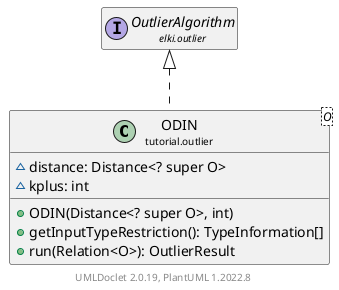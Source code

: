 @startuml
    remove .*\.(Instance|Par|Parameterizer|Factory)$
    set namespaceSeparator none
    hide empty fields
    hide empty methods

    class "<size:14>ODIN\n<size:10>tutorial.outlier" as tutorial.outlier.ODIN<O> [[ODIN.html]] {
        ~distance: Distance<? super O>
        ~kplus: int
        +ODIN(Distance<? super O>, int)
        +getInputTypeRestriction(): TypeInformation[]
        +run(Relation<O>): OutlierResult
    }

    interface "<size:14>OutlierAlgorithm\n<size:10>elki.outlier" as elki.outlier.OutlierAlgorithm [[../../elki/outlier/OutlierAlgorithm.html]]
    class "<size:14>ODIN.Par\n<size:10>tutorial.outlier" as tutorial.outlier.ODIN.Par<O>

    elki.outlier.OutlierAlgorithm <|.. tutorial.outlier.ODIN
    tutorial.outlier.ODIN +-- tutorial.outlier.ODIN.Par

    center footer UMLDoclet 2.0.19, PlantUML 1.2022.8
@enduml
